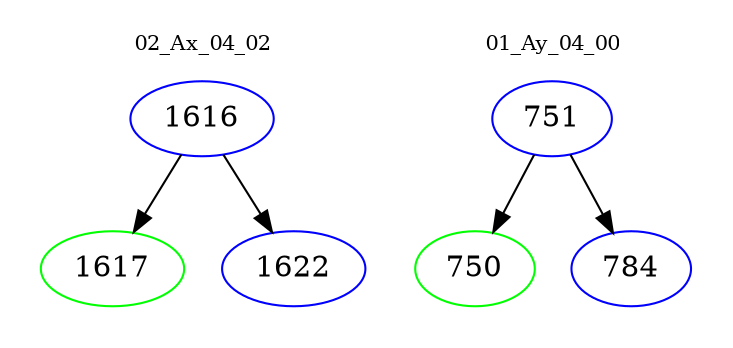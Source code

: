 digraph{
subgraph cluster_0 {
color = white
label = "02_Ax_04_02";
fontsize=10;
T0_1616 [label="1616", color="blue"]
T0_1616 -> T0_1617 [color="black"]
T0_1617 [label="1617", color="green"]
T0_1616 -> T0_1622 [color="black"]
T0_1622 [label="1622", color="blue"]
}
subgraph cluster_1 {
color = white
label = "01_Ay_04_00";
fontsize=10;
T1_751 [label="751", color="blue"]
T1_751 -> T1_750 [color="black"]
T1_750 [label="750", color="green"]
T1_751 -> T1_784 [color="black"]
T1_784 [label="784", color="blue"]
}
}
